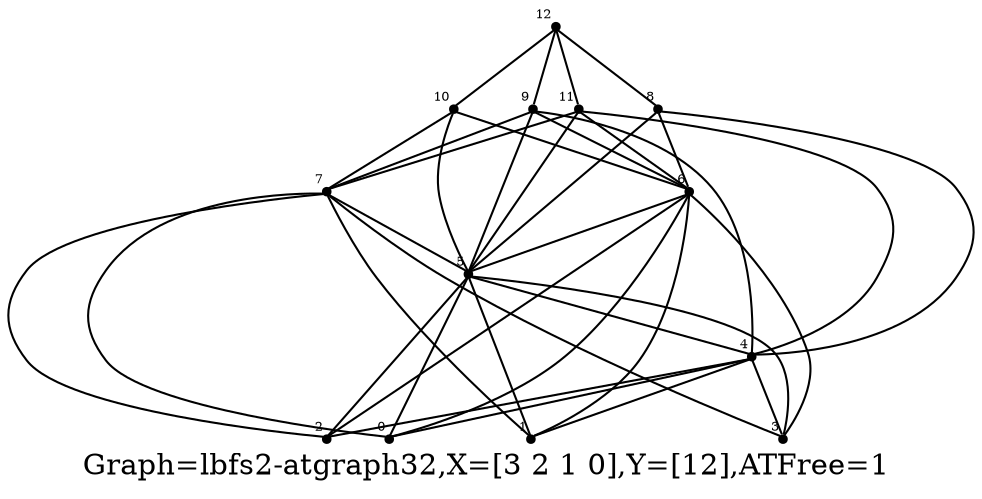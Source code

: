 /* Created by igraph 0.8.0-pre+0200568 */
graph {
  graph [
    label="Graph=lbfs2-atgraph32,X=[3 2 1 0],Y=[12],ATFree=1 "
    labelloc=bottom
  ];
  0 [
    pos="2.900000,3.000000!"
    shape=point
    fontsize=6
    xlabel=0
  ];
  1 [
    pos="3.000000,2.000000!"
    shape=point
    fontsize=6
    xlabel=1
  ];
  2 [
    pos="2.900000,1.000000!"
    shape=point
    fontsize=6
    xlabel=2
  ];
  3 [
    pos="3.000000,0.000000!"
    shape=point
    fontsize=6
    xlabel=3
  ];
  4 [
    pos="1.900000,3.000000!"
    shape=point
    fontsize=6
    xlabel=4
  ];
  5 [
    pos="2.000000,2.000000!"
    shape=point
    fontsize=6
    xlabel=5
  ];
  6 [
    pos="1.900000,1.000000!"
    shape=point
    fontsize=6
    xlabel=6
  ];
  7 [
    pos="2.000000,0.000000!"
    shape=point
    fontsize=6
    xlabel=7
  ];
  8 [
    pos="0.900000,3.000000!"
    shape=point
    fontsize=6
    xlabel=8
  ];
  9 [
    pos="1.000000,2.000000!"
    shape=point
    fontsize=6
    xlabel=9
  ];
  10 [
    pos="0.900000,1.000000!"
    shape=point
    fontsize=6
    xlabel=10
  ];
  11 [
    pos="1.000000,0.000000!"
    shape=point
    fontsize=6
    xlabel=11
  ];
  12 [
    pos="0.000000,1.000000!"
    shape=point
    fontsize=6
    xlabel=12
  ];

  4 -- 0;
  5 -- 0;
  6 -- 0;
  7 -- 0;
  4 -- 1;
  5 -- 1;
  6 -- 1;
  7 -- 1;
  4 -- 2;
  5 -- 2;
  6 -- 2;
  7 -- 2;
  4 -- 3;
  5 -- 3;
  6 -- 3;
  7 -- 3;
  5 -- 4;
  8 -- 4;
  9 -- 4;
  11 -- 4;
  6 -- 5;
  7 -- 5;
  8 -- 5;
  9 -- 5;
  10 -- 5;
  11 -- 5;
  8 -- 6;
  9 -- 6;
  10 -- 6;
  11 -- 6;
  9 -- 7;
  10 -- 7;
  11 -- 7;
  12 -- 8;
  12 -- 9;
  12 -- 10;
  12 -- 11;
}
